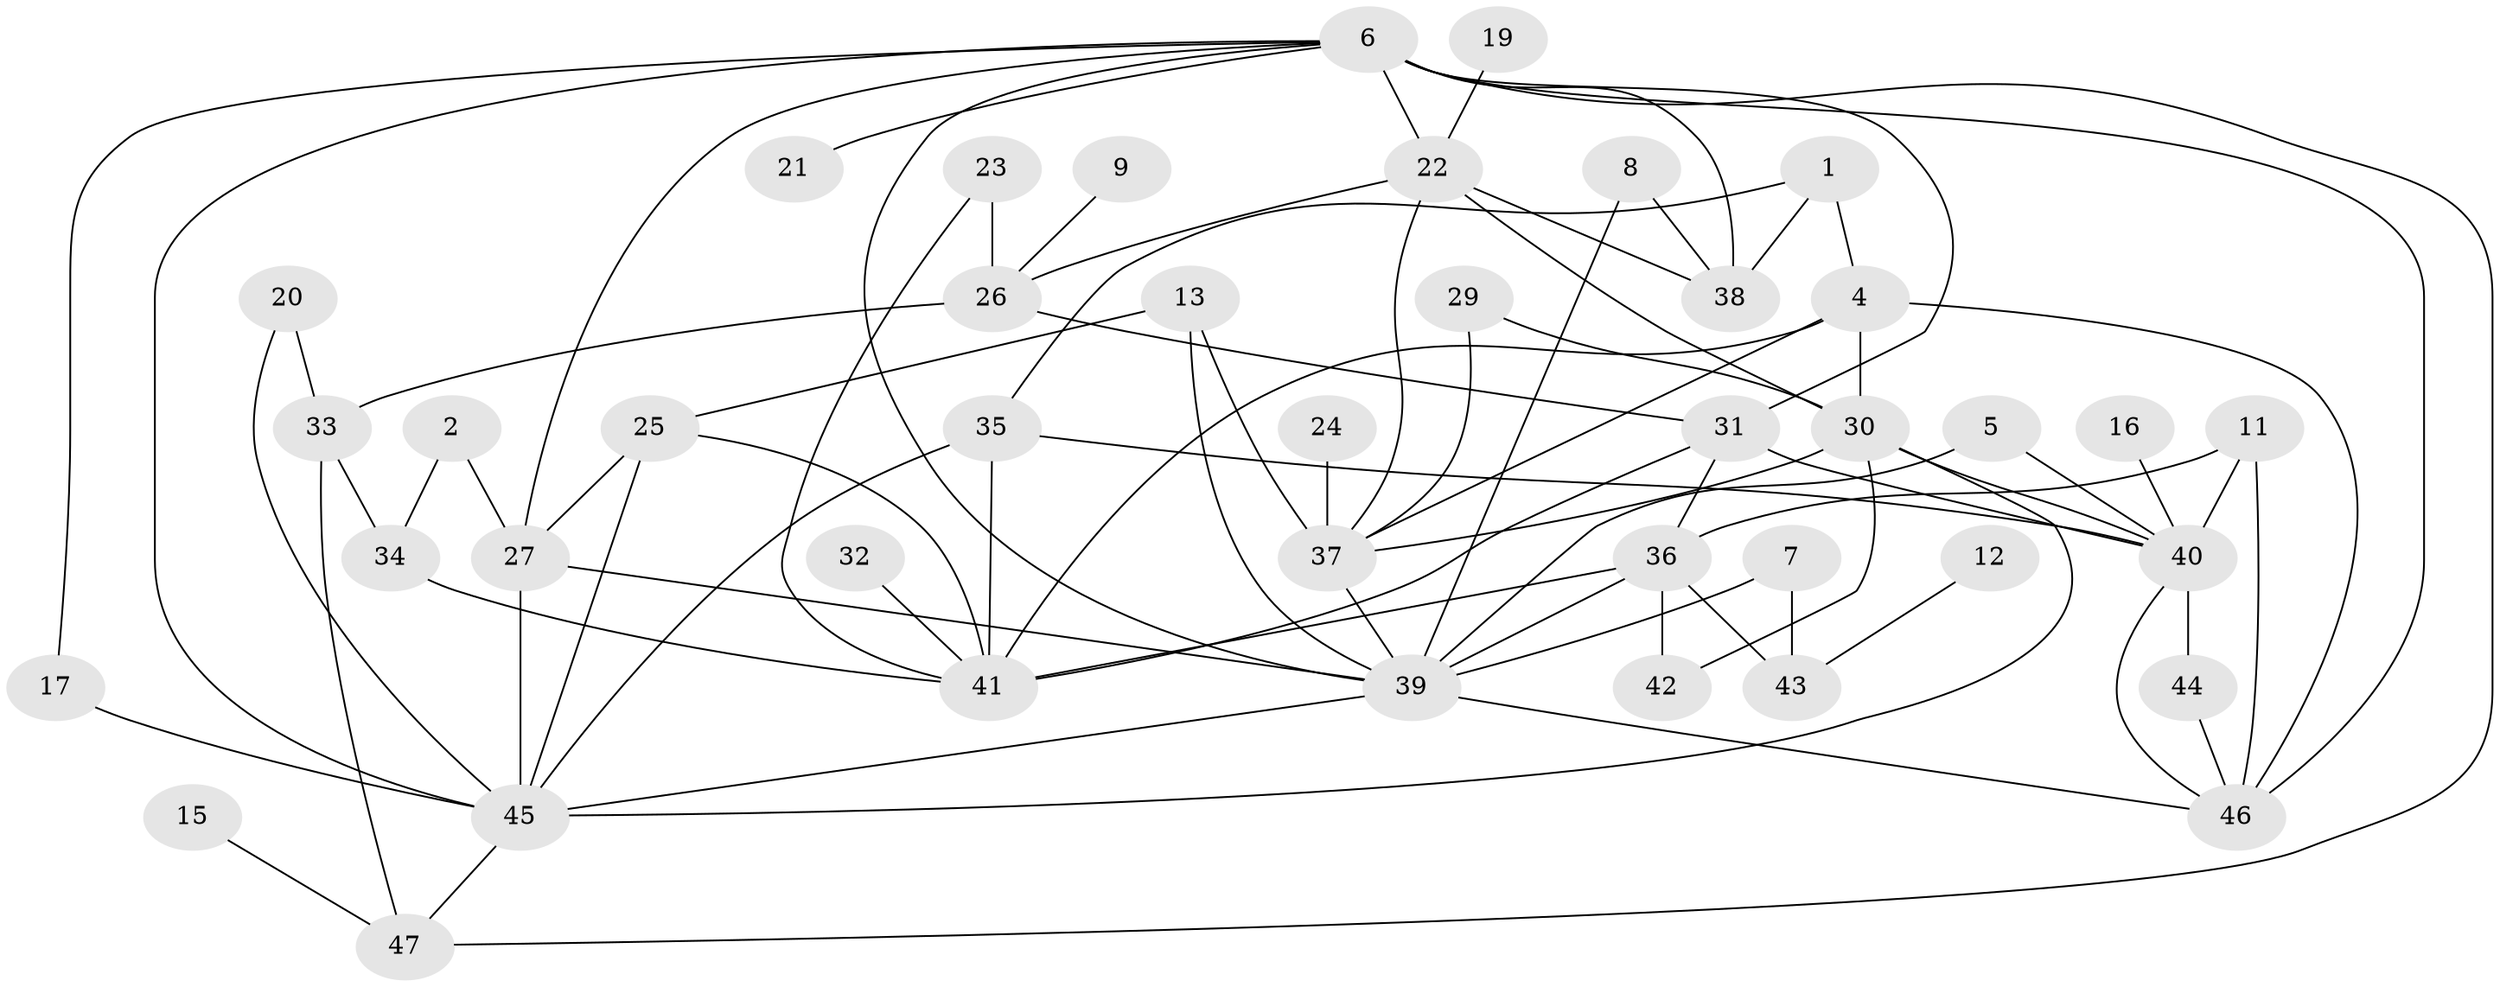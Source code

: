 // original degree distribution, {1: 0.16129032258064516, 3: 0.21505376344086022, 5: 0.12903225806451613, 2: 0.27956989247311825, 7: 0.010752688172043012, 4: 0.12903225806451613, 6: 0.03225806451612903, 0: 0.043010752688172046}
// Generated by graph-tools (version 1.1) at 2025/49/03/09/25 03:49:09]
// undirected, 42 vertices, 80 edges
graph export_dot {
graph [start="1"]
  node [color=gray90,style=filled];
  1;
  2;
  4;
  5;
  6;
  7;
  8;
  9;
  11;
  12;
  13;
  15;
  16;
  17;
  19;
  20;
  21;
  22;
  23;
  24;
  25;
  26;
  27;
  29;
  30;
  31;
  32;
  33;
  34;
  35;
  36;
  37;
  38;
  39;
  40;
  41;
  42;
  43;
  44;
  45;
  46;
  47;
  1 -- 4 [weight=1.0];
  1 -- 35 [weight=1.0];
  1 -- 38 [weight=1.0];
  2 -- 27 [weight=1.0];
  2 -- 34 [weight=1.0];
  4 -- 30 [weight=1.0];
  4 -- 37 [weight=1.0];
  4 -- 41 [weight=1.0];
  4 -- 46 [weight=1.0];
  5 -- 39 [weight=1.0];
  5 -- 40 [weight=1.0];
  6 -- 17 [weight=1.0];
  6 -- 21 [weight=1.0];
  6 -- 22 [weight=1.0];
  6 -- 27 [weight=1.0];
  6 -- 31 [weight=1.0];
  6 -- 38 [weight=2.0];
  6 -- 39 [weight=1.0];
  6 -- 45 [weight=1.0];
  6 -- 46 [weight=1.0];
  6 -- 47 [weight=1.0];
  7 -- 39 [weight=1.0];
  7 -- 43 [weight=1.0];
  8 -- 38 [weight=1.0];
  8 -- 39 [weight=1.0];
  9 -- 26 [weight=1.0];
  11 -- 36 [weight=1.0];
  11 -- 40 [weight=1.0];
  11 -- 46 [weight=1.0];
  12 -- 43 [weight=1.0];
  13 -- 25 [weight=1.0];
  13 -- 37 [weight=1.0];
  13 -- 39 [weight=1.0];
  15 -- 47 [weight=1.0];
  16 -- 40 [weight=1.0];
  17 -- 45 [weight=1.0];
  19 -- 22 [weight=1.0];
  20 -- 33 [weight=1.0];
  20 -- 45 [weight=1.0];
  22 -- 26 [weight=1.0];
  22 -- 30 [weight=1.0];
  22 -- 37 [weight=1.0];
  22 -- 38 [weight=1.0];
  23 -- 26 [weight=1.0];
  23 -- 41 [weight=1.0];
  24 -- 37 [weight=1.0];
  25 -- 27 [weight=1.0];
  25 -- 41 [weight=1.0];
  25 -- 45 [weight=1.0];
  26 -- 31 [weight=1.0];
  26 -- 33 [weight=1.0];
  27 -- 39 [weight=1.0];
  27 -- 45 [weight=1.0];
  29 -- 30 [weight=1.0];
  29 -- 37 [weight=1.0];
  30 -- 37 [weight=1.0];
  30 -- 40 [weight=1.0];
  30 -- 42 [weight=1.0];
  30 -- 45 [weight=1.0];
  31 -- 36 [weight=1.0];
  31 -- 40 [weight=1.0];
  31 -- 41 [weight=1.0];
  32 -- 41 [weight=1.0];
  33 -- 34 [weight=1.0];
  33 -- 47 [weight=1.0];
  34 -- 41 [weight=1.0];
  35 -- 40 [weight=1.0];
  35 -- 41 [weight=1.0];
  35 -- 45 [weight=1.0];
  36 -- 39 [weight=1.0];
  36 -- 41 [weight=1.0];
  36 -- 42 [weight=1.0];
  36 -- 43 [weight=1.0];
  37 -- 39 [weight=1.0];
  39 -- 45 [weight=1.0];
  39 -- 46 [weight=1.0];
  40 -- 44 [weight=1.0];
  40 -- 46 [weight=1.0];
  44 -- 46 [weight=1.0];
  45 -- 47 [weight=1.0];
}
